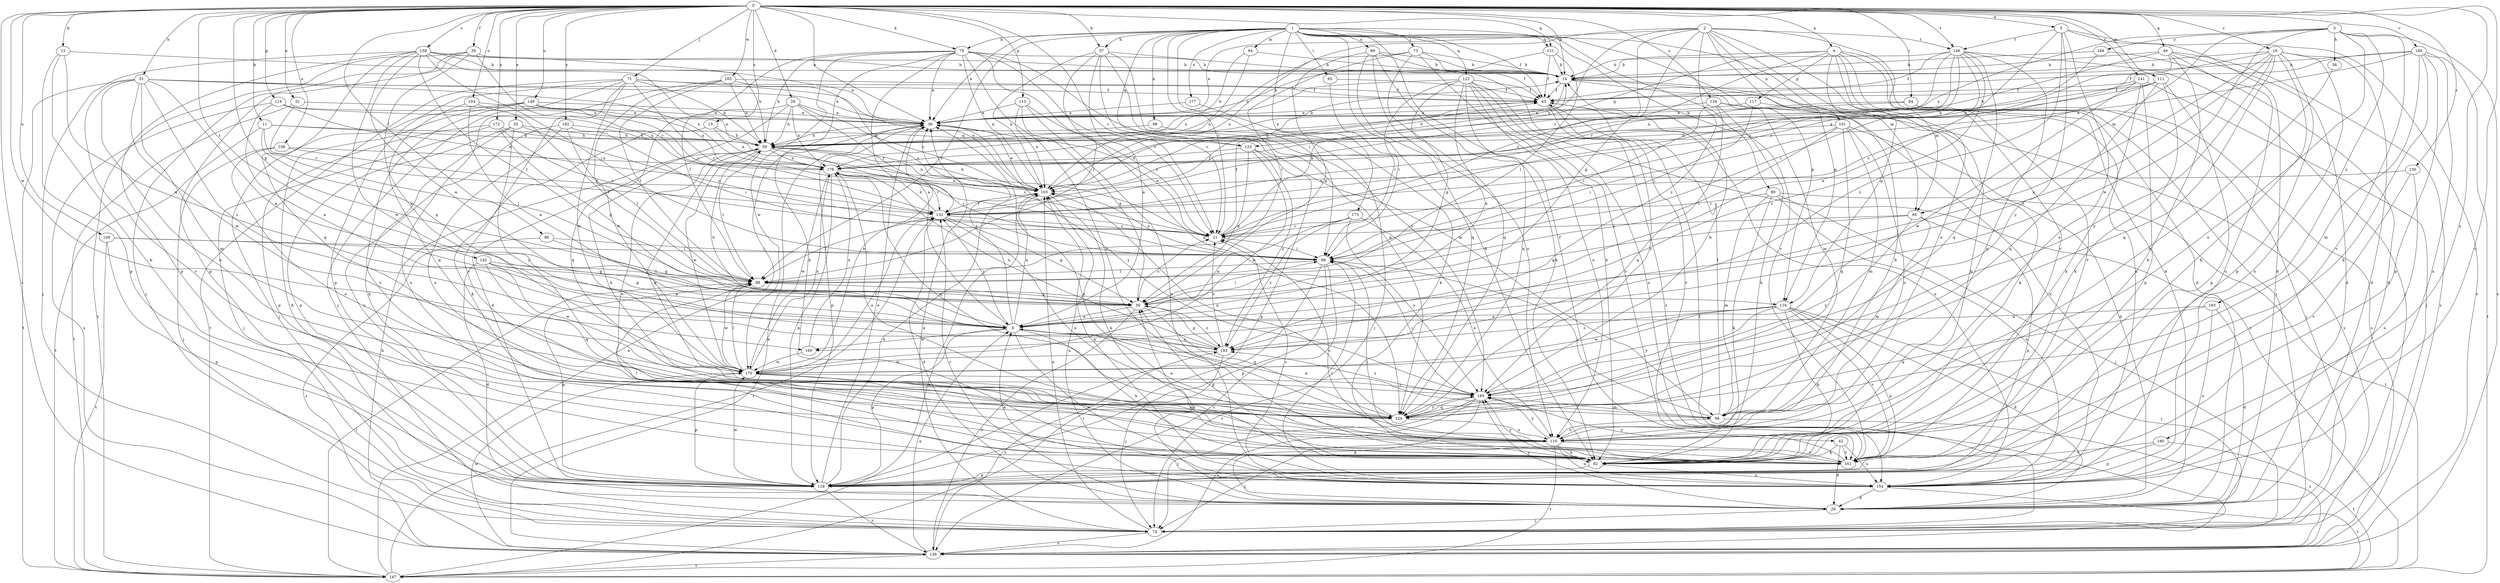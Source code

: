 strict digraph  {
0;
1;
2;
3;
4;
5;
6;
11;
12;
14;
15;
16;
21;
26;
28;
31;
35;
36;
39;
42;
43;
49;
50;
51;
57;
58;
59;
65;
66;
71;
73;
74;
79;
80;
82;
84;
88;
89;
94;
95;
96;
98;
99;
101;
103;
104;
108;
109;
110;
111;
113;
114;
116;
117;
118;
121;
122;
123;
124;
130;
132;
134;
139;
141;
142;
146;
147;
149;
154;
159;
160;
161;
163;
169;
170;
172;
173;
177;
178;
182;
183;
184;
185;
190;
193;
0 -> 4  [label=a];
0 -> 5  [label=a];
0 -> 11  [label=b];
0 -> 12  [label=b];
0 -> 14  [label=b];
0 -> 15  [label=c];
0 -> 16  [label=c];
0 -> 21  [label=c];
0 -> 26  [label=d];
0 -> 31  [label=e];
0 -> 35  [label=e];
0 -> 36  [label=e];
0 -> 39  [label=f];
0 -> 49  [label=g];
0 -> 51  [label=h];
0 -> 57  [label=h];
0 -> 71  [label=j];
0 -> 79  [label=k];
0 -> 84  [label=l];
0 -> 88  [label=l];
0 -> 104  [label=o];
0 -> 108  [label=o];
0 -> 109  [label=o];
0 -> 111  [label=p];
0 -> 113  [label=p];
0 -> 114  [label=p];
0 -> 116  [label=p];
0 -> 121  [label=q];
0 -> 130  [label=r];
0 -> 134  [label=s];
0 -> 139  [label=s];
0 -> 141  [label=t];
0 -> 142  [label=t];
0 -> 146  [label=t];
0 -> 149  [label=u];
0 -> 154  [label=u];
0 -> 159  [label=v];
0 -> 160  [label=v];
0 -> 163  [label=w];
0 -> 169  [label=w];
0 -> 172  [label=x];
0 -> 182  [label=y];
0 -> 190  [label=z];
1 -> 21  [label=c];
1 -> 36  [label=e];
1 -> 42  [label=f];
1 -> 43  [label=f];
1 -> 57  [label=h];
1 -> 65  [label=i];
1 -> 66  [label=i];
1 -> 73  [label=j];
1 -> 79  [label=k];
1 -> 80  [label=k];
1 -> 82  [label=k];
1 -> 89  [label=l];
1 -> 94  [label=m];
1 -> 95  [label=m];
1 -> 98  [label=n];
1 -> 99  [label=n];
1 -> 116  [label=p];
1 -> 121  [label=q];
1 -> 122  [label=q];
1 -> 123  [label=q];
1 -> 161  [label=v];
1 -> 173  [label=x];
1 -> 177  [label=x];
2 -> 28  [label=d];
2 -> 36  [label=e];
2 -> 50  [label=g];
2 -> 101  [label=n];
2 -> 103  [label=n];
2 -> 110  [label=o];
2 -> 116  [label=p];
2 -> 132  [label=r];
2 -> 146  [label=t];
2 -> 161  [label=v];
2 -> 178  [label=x];
2 -> 193  [label=z];
3 -> 58  [label=h];
3 -> 95  [label=m];
3 -> 110  [label=o];
3 -> 139  [label=s];
3 -> 161  [label=v];
3 -> 169  [label=w];
3 -> 178  [label=x];
3 -> 183  [label=y];
3 -> 184  [label=y];
4 -> 14  [label=b];
4 -> 21  [label=c];
4 -> 28  [label=d];
4 -> 74  [label=j];
4 -> 95  [label=m];
4 -> 116  [label=p];
4 -> 117  [label=p];
4 -> 123  [label=q];
4 -> 154  [label=u];
4 -> 161  [label=v];
5 -> 6  [label=a];
5 -> 28  [label=d];
5 -> 110  [label=o];
5 -> 139  [label=s];
5 -> 146  [label=t];
5 -> 185  [label=y];
5 -> 193  [label=z];
6 -> 36  [label=e];
6 -> 59  [label=h];
6 -> 82  [label=k];
6 -> 103  [label=n];
6 -> 118  [label=p];
6 -> 132  [label=r];
6 -> 154  [label=u];
6 -> 169  [label=w];
6 -> 193  [label=z];
11 -> 50  [label=g];
11 -> 59  [label=h];
11 -> 89  [label=l];
11 -> 123  [label=q];
11 -> 147  [label=t];
12 -> 6  [label=a];
12 -> 14  [label=b];
12 -> 82  [label=k];
12 -> 118  [label=p];
14 -> 43  [label=f];
14 -> 96  [label=m];
14 -> 103  [label=n];
15 -> 59  [label=h];
15 -> 82  [label=k];
15 -> 178  [label=x];
16 -> 6  [label=a];
16 -> 14  [label=b];
16 -> 28  [label=d];
16 -> 82  [label=k];
16 -> 118  [label=p];
16 -> 124  [label=q];
16 -> 132  [label=r];
16 -> 154  [label=u];
16 -> 185  [label=y];
16 -> 193  [label=z];
21 -> 14  [label=b];
21 -> 36  [label=e];
21 -> 43  [label=f];
21 -> 66  [label=i];
26 -> 28  [label=d];
26 -> 36  [label=e];
26 -> 59  [label=h];
26 -> 103  [label=n];
26 -> 124  [label=q];
26 -> 132  [label=r];
26 -> 178  [label=x];
28 -> 50  [label=g];
28 -> 74  [label=j];
28 -> 103  [label=n];
28 -> 132  [label=r];
28 -> 185  [label=y];
31 -> 36  [label=e];
31 -> 132  [label=r];
31 -> 147  [label=t];
35 -> 21  [label=c];
35 -> 59  [label=h];
35 -> 82  [label=k];
35 -> 118  [label=p];
35 -> 185  [label=y];
36 -> 59  [label=h];
36 -> 118  [label=p];
36 -> 185  [label=y];
39 -> 14  [label=b];
39 -> 74  [label=j];
39 -> 118  [label=p];
39 -> 132  [label=r];
39 -> 147  [label=t];
39 -> 193  [label=z];
42 -> 28  [label=d];
42 -> 82  [label=k];
42 -> 154  [label=u];
42 -> 161  [label=v];
43 -> 36  [label=e];
43 -> 154  [label=u];
43 -> 161  [label=v];
43 -> 185  [label=y];
49 -> 14  [label=b];
49 -> 28  [label=d];
49 -> 59  [label=h];
49 -> 82  [label=k];
49 -> 132  [label=r];
49 -> 139  [label=s];
49 -> 154  [label=u];
50 -> 6  [label=a];
50 -> 21  [label=c];
50 -> 66  [label=i];
50 -> 124  [label=q];
50 -> 139  [label=s];
50 -> 193  [label=z];
51 -> 6  [label=a];
51 -> 36  [label=e];
51 -> 43  [label=f];
51 -> 96  [label=m];
51 -> 110  [label=o];
51 -> 147  [label=t];
51 -> 161  [label=v];
51 -> 170  [label=w];
51 -> 178  [label=x];
51 -> 193  [label=z];
57 -> 6  [label=a];
57 -> 14  [label=b];
57 -> 21  [label=c];
57 -> 89  [label=l];
57 -> 103  [label=n];
57 -> 124  [label=q];
57 -> 185  [label=y];
58 -> 110  [label=o];
59 -> 14  [label=b];
59 -> 21  [label=c];
59 -> 66  [label=i];
59 -> 89  [label=l];
59 -> 103  [label=n];
59 -> 110  [label=o];
59 -> 124  [label=q];
59 -> 170  [label=w];
59 -> 178  [label=x];
65 -> 43  [label=f];
65 -> 66  [label=i];
66 -> 89  [label=l];
66 -> 103  [label=n];
66 -> 118  [label=p];
66 -> 139  [label=s];
66 -> 147  [label=t];
71 -> 21  [label=c];
71 -> 43  [label=f];
71 -> 59  [label=h];
71 -> 74  [label=j];
71 -> 103  [label=n];
71 -> 118  [label=p];
71 -> 147  [label=t];
71 -> 161  [label=v];
71 -> 170  [label=w];
73 -> 14  [label=b];
73 -> 43  [label=f];
73 -> 82  [label=k];
73 -> 89  [label=l];
73 -> 103  [label=n];
73 -> 124  [label=q];
74 -> 36  [label=e];
74 -> 43  [label=f];
74 -> 103  [label=n];
74 -> 139  [label=s];
79 -> 6  [label=a];
79 -> 14  [label=b];
79 -> 21  [label=c];
79 -> 36  [label=e];
79 -> 59  [label=h];
79 -> 82  [label=k];
79 -> 89  [label=l];
79 -> 96  [label=m];
79 -> 103  [label=n];
79 -> 110  [label=o];
79 -> 124  [label=q];
79 -> 170  [label=w];
80 -> 74  [label=j];
80 -> 82  [label=k];
80 -> 96  [label=m];
80 -> 132  [label=r];
80 -> 147  [label=t];
80 -> 154  [label=u];
82 -> 14  [label=b];
82 -> 50  [label=g];
82 -> 89  [label=l];
82 -> 118  [label=p];
82 -> 154  [label=u];
82 -> 185  [label=y];
84 -> 36  [label=e];
84 -> 59  [label=h];
84 -> 74  [label=j];
84 -> 139  [label=s];
88 -> 50  [label=g];
88 -> 66  [label=i];
88 -> 139  [label=s];
89 -> 50  [label=g];
89 -> 118  [label=p];
89 -> 170  [label=w];
94 -> 14  [label=b];
94 -> 59  [label=h];
94 -> 103  [label=n];
95 -> 21  [label=c];
95 -> 50  [label=g];
95 -> 96  [label=m];
95 -> 118  [label=p];
95 -> 185  [label=y];
96 -> 6  [label=a];
96 -> 43  [label=f];
96 -> 66  [label=i];
96 -> 110  [label=o];
96 -> 139  [label=s];
98 -> 59  [label=h];
98 -> 74  [label=j];
99 -> 14  [label=b];
99 -> 50  [label=g];
99 -> 82  [label=k];
99 -> 110  [label=o];
99 -> 124  [label=q];
99 -> 139  [label=s];
101 -> 28  [label=d];
101 -> 59  [label=h];
101 -> 66  [label=i];
101 -> 89  [label=l];
101 -> 96  [label=m];
101 -> 110  [label=o];
101 -> 124  [label=q];
103 -> 36  [label=e];
103 -> 59  [label=h];
103 -> 82  [label=k];
103 -> 132  [label=r];
104 -> 6  [label=a];
104 -> 36  [label=e];
104 -> 89  [label=l];
104 -> 124  [label=q];
108 -> 74  [label=j];
108 -> 110  [label=o];
108 -> 132  [label=r];
108 -> 178  [label=x];
109 -> 50  [label=g];
109 -> 66  [label=i];
109 -> 118  [label=p];
109 -> 147  [label=t];
110 -> 14  [label=b];
110 -> 74  [label=j];
110 -> 82  [label=k];
110 -> 147  [label=t];
110 -> 154  [label=u];
110 -> 161  [label=v];
110 -> 185  [label=y];
111 -> 21  [label=c];
111 -> 43  [label=f];
111 -> 82  [label=k];
111 -> 118  [label=p];
111 -> 124  [label=q];
111 -> 178  [label=x];
113 -> 21  [label=c];
113 -> 36  [label=e];
113 -> 50  [label=g];
113 -> 103  [label=n];
113 -> 154  [label=u];
114 -> 6  [label=a];
114 -> 36  [label=e];
114 -> 103  [label=n];
114 -> 139  [label=s];
114 -> 178  [label=x];
116 -> 6  [label=a];
116 -> 28  [label=d];
116 -> 74  [label=j];
116 -> 82  [label=k];
116 -> 118  [label=p];
116 -> 161  [label=v];
116 -> 170  [label=w];
116 -> 185  [label=y];
116 -> 193  [label=z];
117 -> 36  [label=e];
117 -> 66  [label=i];
117 -> 82  [label=k];
118 -> 36  [label=e];
118 -> 103  [label=n];
118 -> 139  [label=s];
118 -> 170  [label=w];
121 -> 14  [label=b];
121 -> 36  [label=e];
121 -> 43  [label=f];
121 -> 89  [label=l];
122 -> 6  [label=a];
122 -> 43  [label=f];
122 -> 50  [label=g];
122 -> 66  [label=i];
122 -> 110  [label=o];
122 -> 124  [label=q];
122 -> 147  [label=t];
122 -> 154  [label=u];
122 -> 161  [label=v];
122 -> 178  [label=x];
123 -> 50  [label=g];
123 -> 118  [label=p];
123 -> 170  [label=w];
123 -> 178  [label=x];
123 -> 193  [label=z];
124 -> 6  [label=a];
124 -> 59  [label=h];
124 -> 103  [label=n];
124 -> 110  [label=o];
124 -> 185  [label=y];
130 -> 103  [label=n];
130 -> 154  [label=u];
130 -> 161  [label=v];
132 -> 21  [label=c];
132 -> 28  [label=d];
132 -> 43  [label=f];
132 -> 50  [label=g];
132 -> 89  [label=l];
132 -> 110  [label=o];
132 -> 178  [label=x];
134 -> 36  [label=e];
134 -> 66  [label=i];
134 -> 82  [label=k];
134 -> 124  [label=q];
134 -> 139  [label=s];
134 -> 154  [label=u];
139 -> 6  [label=a];
139 -> 36  [label=e];
139 -> 59  [label=h];
139 -> 147  [label=t];
139 -> 170  [label=w];
139 -> 193  [label=z];
141 -> 43  [label=f];
141 -> 59  [label=h];
141 -> 74  [label=j];
141 -> 82  [label=k];
141 -> 118  [label=p];
141 -> 170  [label=w];
142 -> 6  [label=a];
142 -> 28  [label=d];
142 -> 50  [label=g];
142 -> 89  [label=l];
142 -> 124  [label=q];
142 -> 170  [label=w];
146 -> 14  [label=b];
146 -> 21  [label=c];
146 -> 43  [label=f];
146 -> 66  [label=i];
146 -> 74  [label=j];
146 -> 103  [label=n];
146 -> 110  [label=o];
146 -> 124  [label=q];
146 -> 132  [label=r];
146 -> 193  [label=z];
147 -> 36  [label=e];
147 -> 89  [label=l];
147 -> 103  [label=n];
147 -> 132  [label=r];
149 -> 28  [label=d];
149 -> 36  [label=e];
149 -> 74  [label=j];
149 -> 132  [label=r];
149 -> 161  [label=v];
149 -> 178  [label=x];
154 -> 6  [label=a];
154 -> 21  [label=c];
154 -> 28  [label=d];
154 -> 66  [label=i];
154 -> 103  [label=n];
154 -> 147  [label=t];
159 -> 6  [label=a];
159 -> 14  [label=b];
159 -> 36  [label=e];
159 -> 59  [label=h];
159 -> 66  [label=i];
159 -> 74  [label=j];
159 -> 89  [label=l];
159 -> 103  [label=n];
159 -> 118  [label=p];
159 -> 124  [label=q];
159 -> 170  [label=w];
160 -> 14  [label=b];
160 -> 43  [label=f];
160 -> 82  [label=k];
160 -> 96  [label=m];
160 -> 118  [label=p];
160 -> 147  [label=t];
160 -> 154  [label=u];
160 -> 178  [label=x];
161 -> 21  [label=c];
161 -> 36  [label=e];
161 -> 66  [label=i];
161 -> 185  [label=y];
163 -> 21  [label=c];
163 -> 43  [label=f];
163 -> 59  [label=h];
163 -> 89  [label=l];
163 -> 154  [label=u];
163 -> 170  [label=w];
169 -> 170  [label=w];
169 -> 178  [label=x];
170 -> 36  [label=e];
170 -> 89  [label=l];
170 -> 110  [label=o];
170 -> 118  [label=p];
170 -> 132  [label=r];
170 -> 161  [label=v];
170 -> 178  [label=x];
170 -> 185  [label=y];
172 -> 21  [label=c];
172 -> 50  [label=g];
172 -> 59  [label=h];
172 -> 74  [label=j];
172 -> 118  [label=p];
173 -> 6  [label=a];
173 -> 21  [label=c];
173 -> 110  [label=o];
173 -> 185  [label=y];
173 -> 193  [label=z];
177 -> 36  [label=e];
177 -> 82  [label=k];
178 -> 103  [label=n];
178 -> 110  [label=o];
178 -> 118  [label=p];
178 -> 124  [label=q];
178 -> 132  [label=r];
178 -> 170  [label=w];
182 -> 59  [label=h];
182 -> 66  [label=i];
182 -> 89  [label=l];
182 -> 110  [label=o];
182 -> 154  [label=u];
183 -> 6  [label=a];
183 -> 28  [label=d];
183 -> 124  [label=q];
183 -> 154  [label=u];
184 -> 14  [label=b];
184 -> 28  [label=d];
184 -> 178  [label=x];
185 -> 14  [label=b];
185 -> 28  [label=d];
185 -> 66  [label=i];
185 -> 74  [label=j];
185 -> 96  [label=m];
185 -> 124  [label=q];
185 -> 139  [label=s];
185 -> 193  [label=z];
190 -> 118  [label=p];
190 -> 147  [label=t];
190 -> 161  [label=v];
193 -> 21  [label=c];
193 -> 50  [label=g];
193 -> 74  [label=j];
193 -> 170  [label=w];
193 -> 178  [label=x];
}
